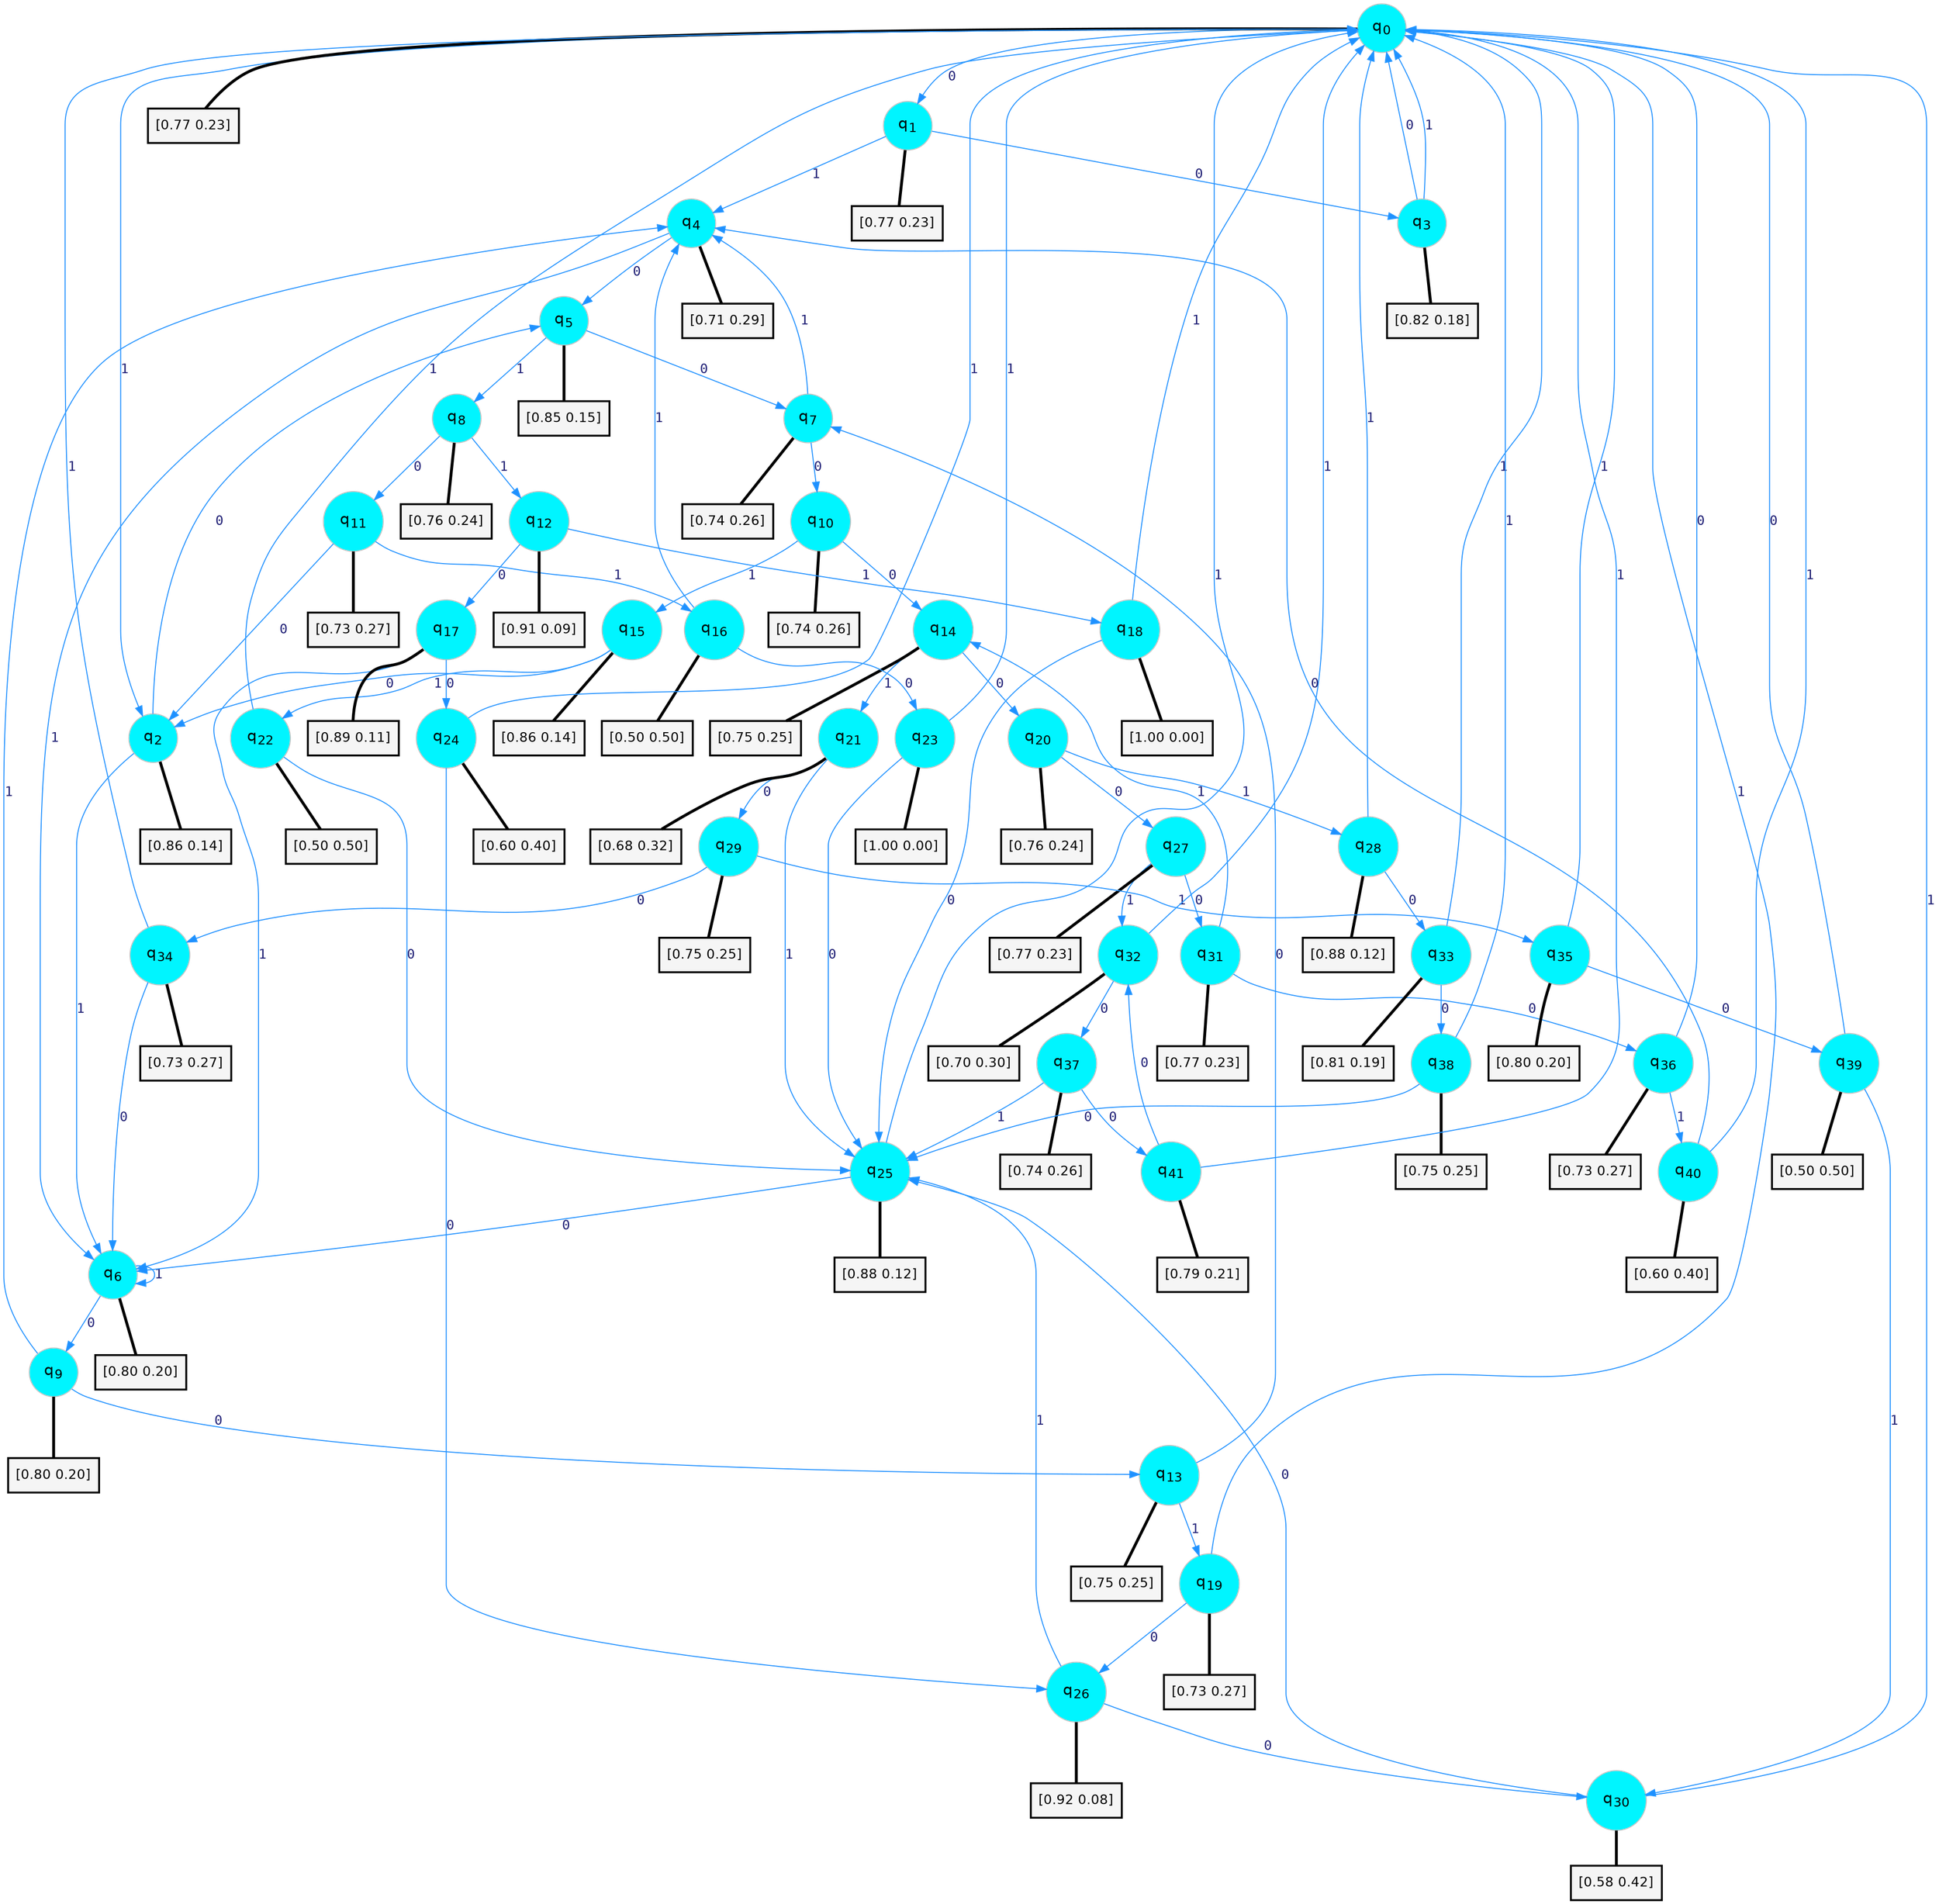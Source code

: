 digraph G {
graph [
bgcolor=transparent, dpi=300, rankdir=TD, size="40,25"];
node [
color=gray, fillcolor=turquoise1, fontcolor=black, fontname=Helvetica, fontsize=16, fontweight=bold, shape=circle, style=filled];
edge [
arrowsize=1, color=dodgerblue1, fontcolor=midnightblue, fontname=courier, fontweight=bold, penwidth=1, style=solid, weight=20];
0[label=<q<SUB>0</SUB>>];
1[label=<q<SUB>1</SUB>>];
2[label=<q<SUB>2</SUB>>];
3[label=<q<SUB>3</SUB>>];
4[label=<q<SUB>4</SUB>>];
5[label=<q<SUB>5</SUB>>];
6[label=<q<SUB>6</SUB>>];
7[label=<q<SUB>7</SUB>>];
8[label=<q<SUB>8</SUB>>];
9[label=<q<SUB>9</SUB>>];
10[label=<q<SUB>10</SUB>>];
11[label=<q<SUB>11</SUB>>];
12[label=<q<SUB>12</SUB>>];
13[label=<q<SUB>13</SUB>>];
14[label=<q<SUB>14</SUB>>];
15[label=<q<SUB>15</SUB>>];
16[label=<q<SUB>16</SUB>>];
17[label=<q<SUB>17</SUB>>];
18[label=<q<SUB>18</SUB>>];
19[label=<q<SUB>19</SUB>>];
20[label=<q<SUB>20</SUB>>];
21[label=<q<SUB>21</SUB>>];
22[label=<q<SUB>22</SUB>>];
23[label=<q<SUB>23</SUB>>];
24[label=<q<SUB>24</SUB>>];
25[label=<q<SUB>25</SUB>>];
26[label=<q<SUB>26</SUB>>];
27[label=<q<SUB>27</SUB>>];
28[label=<q<SUB>28</SUB>>];
29[label=<q<SUB>29</SUB>>];
30[label=<q<SUB>30</SUB>>];
31[label=<q<SUB>31</SUB>>];
32[label=<q<SUB>32</SUB>>];
33[label=<q<SUB>33</SUB>>];
34[label=<q<SUB>34</SUB>>];
35[label=<q<SUB>35</SUB>>];
36[label=<q<SUB>36</SUB>>];
37[label=<q<SUB>37</SUB>>];
38[label=<q<SUB>38</SUB>>];
39[label=<q<SUB>39</SUB>>];
40[label=<q<SUB>40</SUB>>];
41[label=<q<SUB>41</SUB>>];
42[label="[0.77 0.23]", shape=box,fontcolor=black, fontname=Helvetica, fontsize=14, penwidth=2, fillcolor=whitesmoke,color=black];
43[label="[0.77 0.23]", shape=box,fontcolor=black, fontname=Helvetica, fontsize=14, penwidth=2, fillcolor=whitesmoke,color=black];
44[label="[0.86 0.14]", shape=box,fontcolor=black, fontname=Helvetica, fontsize=14, penwidth=2, fillcolor=whitesmoke,color=black];
45[label="[0.82 0.18]", shape=box,fontcolor=black, fontname=Helvetica, fontsize=14, penwidth=2, fillcolor=whitesmoke,color=black];
46[label="[0.71 0.29]", shape=box,fontcolor=black, fontname=Helvetica, fontsize=14, penwidth=2, fillcolor=whitesmoke,color=black];
47[label="[0.85 0.15]", shape=box,fontcolor=black, fontname=Helvetica, fontsize=14, penwidth=2, fillcolor=whitesmoke,color=black];
48[label="[0.80 0.20]", shape=box,fontcolor=black, fontname=Helvetica, fontsize=14, penwidth=2, fillcolor=whitesmoke,color=black];
49[label="[0.74 0.26]", shape=box,fontcolor=black, fontname=Helvetica, fontsize=14, penwidth=2, fillcolor=whitesmoke,color=black];
50[label="[0.76 0.24]", shape=box,fontcolor=black, fontname=Helvetica, fontsize=14, penwidth=2, fillcolor=whitesmoke,color=black];
51[label="[0.80 0.20]", shape=box,fontcolor=black, fontname=Helvetica, fontsize=14, penwidth=2, fillcolor=whitesmoke,color=black];
52[label="[0.74 0.26]", shape=box,fontcolor=black, fontname=Helvetica, fontsize=14, penwidth=2, fillcolor=whitesmoke,color=black];
53[label="[0.73 0.27]", shape=box,fontcolor=black, fontname=Helvetica, fontsize=14, penwidth=2, fillcolor=whitesmoke,color=black];
54[label="[0.91 0.09]", shape=box,fontcolor=black, fontname=Helvetica, fontsize=14, penwidth=2, fillcolor=whitesmoke,color=black];
55[label="[0.75 0.25]", shape=box,fontcolor=black, fontname=Helvetica, fontsize=14, penwidth=2, fillcolor=whitesmoke,color=black];
56[label="[0.75 0.25]", shape=box,fontcolor=black, fontname=Helvetica, fontsize=14, penwidth=2, fillcolor=whitesmoke,color=black];
57[label="[0.86 0.14]", shape=box,fontcolor=black, fontname=Helvetica, fontsize=14, penwidth=2, fillcolor=whitesmoke,color=black];
58[label="[0.50 0.50]", shape=box,fontcolor=black, fontname=Helvetica, fontsize=14, penwidth=2, fillcolor=whitesmoke,color=black];
59[label="[0.89 0.11]", shape=box,fontcolor=black, fontname=Helvetica, fontsize=14, penwidth=2, fillcolor=whitesmoke,color=black];
60[label="[1.00 0.00]", shape=box,fontcolor=black, fontname=Helvetica, fontsize=14, penwidth=2, fillcolor=whitesmoke,color=black];
61[label="[0.73 0.27]", shape=box,fontcolor=black, fontname=Helvetica, fontsize=14, penwidth=2, fillcolor=whitesmoke,color=black];
62[label="[0.76 0.24]", shape=box,fontcolor=black, fontname=Helvetica, fontsize=14, penwidth=2, fillcolor=whitesmoke,color=black];
63[label="[0.68 0.32]", shape=box,fontcolor=black, fontname=Helvetica, fontsize=14, penwidth=2, fillcolor=whitesmoke,color=black];
64[label="[0.50 0.50]", shape=box,fontcolor=black, fontname=Helvetica, fontsize=14, penwidth=2, fillcolor=whitesmoke,color=black];
65[label="[1.00 0.00]", shape=box,fontcolor=black, fontname=Helvetica, fontsize=14, penwidth=2, fillcolor=whitesmoke,color=black];
66[label="[0.60 0.40]", shape=box,fontcolor=black, fontname=Helvetica, fontsize=14, penwidth=2, fillcolor=whitesmoke,color=black];
67[label="[0.88 0.12]", shape=box,fontcolor=black, fontname=Helvetica, fontsize=14, penwidth=2, fillcolor=whitesmoke,color=black];
68[label="[0.92 0.08]", shape=box,fontcolor=black, fontname=Helvetica, fontsize=14, penwidth=2, fillcolor=whitesmoke,color=black];
69[label="[0.77 0.23]", shape=box,fontcolor=black, fontname=Helvetica, fontsize=14, penwidth=2, fillcolor=whitesmoke,color=black];
70[label="[0.88 0.12]", shape=box,fontcolor=black, fontname=Helvetica, fontsize=14, penwidth=2, fillcolor=whitesmoke,color=black];
71[label="[0.75 0.25]", shape=box,fontcolor=black, fontname=Helvetica, fontsize=14, penwidth=2, fillcolor=whitesmoke,color=black];
72[label="[0.58 0.42]", shape=box,fontcolor=black, fontname=Helvetica, fontsize=14, penwidth=2, fillcolor=whitesmoke,color=black];
73[label="[0.77 0.23]", shape=box,fontcolor=black, fontname=Helvetica, fontsize=14, penwidth=2, fillcolor=whitesmoke,color=black];
74[label="[0.70 0.30]", shape=box,fontcolor=black, fontname=Helvetica, fontsize=14, penwidth=2, fillcolor=whitesmoke,color=black];
75[label="[0.81 0.19]", shape=box,fontcolor=black, fontname=Helvetica, fontsize=14, penwidth=2, fillcolor=whitesmoke,color=black];
76[label="[0.73 0.27]", shape=box,fontcolor=black, fontname=Helvetica, fontsize=14, penwidth=2, fillcolor=whitesmoke,color=black];
77[label="[0.80 0.20]", shape=box,fontcolor=black, fontname=Helvetica, fontsize=14, penwidth=2, fillcolor=whitesmoke,color=black];
78[label="[0.73 0.27]", shape=box,fontcolor=black, fontname=Helvetica, fontsize=14, penwidth=2, fillcolor=whitesmoke,color=black];
79[label="[0.74 0.26]", shape=box,fontcolor=black, fontname=Helvetica, fontsize=14, penwidth=2, fillcolor=whitesmoke,color=black];
80[label="[0.75 0.25]", shape=box,fontcolor=black, fontname=Helvetica, fontsize=14, penwidth=2, fillcolor=whitesmoke,color=black];
81[label="[0.50 0.50]", shape=box,fontcolor=black, fontname=Helvetica, fontsize=14, penwidth=2, fillcolor=whitesmoke,color=black];
82[label="[0.60 0.40]", shape=box,fontcolor=black, fontname=Helvetica, fontsize=14, penwidth=2, fillcolor=whitesmoke,color=black];
83[label="[0.79 0.21]", shape=box,fontcolor=black, fontname=Helvetica, fontsize=14, penwidth=2, fillcolor=whitesmoke,color=black];
0->1 [label=0];
0->2 [label=1];
0->42 [arrowhead=none, penwidth=3,color=black];
1->3 [label=0];
1->4 [label=1];
1->43 [arrowhead=none, penwidth=3,color=black];
2->5 [label=0];
2->6 [label=1];
2->44 [arrowhead=none, penwidth=3,color=black];
3->0 [label=0];
3->0 [label=1];
3->45 [arrowhead=none, penwidth=3,color=black];
4->5 [label=0];
4->6 [label=1];
4->46 [arrowhead=none, penwidth=3,color=black];
5->7 [label=0];
5->8 [label=1];
5->47 [arrowhead=none, penwidth=3,color=black];
6->9 [label=0];
6->6 [label=1];
6->48 [arrowhead=none, penwidth=3,color=black];
7->10 [label=0];
7->4 [label=1];
7->49 [arrowhead=none, penwidth=3,color=black];
8->11 [label=0];
8->12 [label=1];
8->50 [arrowhead=none, penwidth=3,color=black];
9->13 [label=0];
9->4 [label=1];
9->51 [arrowhead=none, penwidth=3,color=black];
10->14 [label=0];
10->15 [label=1];
10->52 [arrowhead=none, penwidth=3,color=black];
11->2 [label=0];
11->16 [label=1];
11->53 [arrowhead=none, penwidth=3,color=black];
12->17 [label=0];
12->18 [label=1];
12->54 [arrowhead=none, penwidth=3,color=black];
13->7 [label=0];
13->19 [label=1];
13->55 [arrowhead=none, penwidth=3,color=black];
14->20 [label=0];
14->21 [label=1];
14->56 [arrowhead=none, penwidth=3,color=black];
15->2 [label=0];
15->22 [label=1];
15->57 [arrowhead=none, penwidth=3,color=black];
16->23 [label=0];
16->4 [label=1];
16->58 [arrowhead=none, penwidth=3,color=black];
17->24 [label=0];
17->6 [label=1];
17->59 [arrowhead=none, penwidth=3,color=black];
18->25 [label=0];
18->0 [label=1];
18->60 [arrowhead=none, penwidth=3,color=black];
19->26 [label=0];
19->0 [label=1];
19->61 [arrowhead=none, penwidth=3,color=black];
20->27 [label=0];
20->28 [label=1];
20->62 [arrowhead=none, penwidth=3,color=black];
21->29 [label=0];
21->25 [label=1];
21->63 [arrowhead=none, penwidth=3,color=black];
22->25 [label=0];
22->0 [label=1];
22->64 [arrowhead=none, penwidth=3,color=black];
23->25 [label=0];
23->0 [label=1];
23->65 [arrowhead=none, penwidth=3,color=black];
24->26 [label=0];
24->0 [label=1];
24->66 [arrowhead=none, penwidth=3,color=black];
25->6 [label=0];
25->0 [label=1];
25->67 [arrowhead=none, penwidth=3,color=black];
26->30 [label=0];
26->25 [label=1];
26->68 [arrowhead=none, penwidth=3,color=black];
27->31 [label=0];
27->32 [label=1];
27->69 [arrowhead=none, penwidth=3,color=black];
28->33 [label=0];
28->0 [label=1];
28->70 [arrowhead=none, penwidth=3,color=black];
29->34 [label=0];
29->35 [label=1];
29->71 [arrowhead=none, penwidth=3,color=black];
30->25 [label=0];
30->0 [label=1];
30->72 [arrowhead=none, penwidth=3,color=black];
31->36 [label=0];
31->14 [label=1];
31->73 [arrowhead=none, penwidth=3,color=black];
32->37 [label=0];
32->0 [label=1];
32->74 [arrowhead=none, penwidth=3,color=black];
33->38 [label=0];
33->0 [label=1];
33->75 [arrowhead=none, penwidth=3,color=black];
34->6 [label=0];
34->0 [label=1];
34->76 [arrowhead=none, penwidth=3,color=black];
35->39 [label=0];
35->0 [label=1];
35->77 [arrowhead=none, penwidth=3,color=black];
36->0 [label=0];
36->40 [label=1];
36->78 [arrowhead=none, penwidth=3,color=black];
37->41 [label=0];
37->25 [label=1];
37->79 [arrowhead=none, penwidth=3,color=black];
38->25 [label=0];
38->0 [label=1];
38->80 [arrowhead=none, penwidth=3,color=black];
39->0 [label=0];
39->30 [label=1];
39->81 [arrowhead=none, penwidth=3,color=black];
40->4 [label=0];
40->0 [label=1];
40->82 [arrowhead=none, penwidth=3,color=black];
41->32 [label=0];
41->0 [label=1];
41->83 [arrowhead=none, penwidth=3,color=black];
}
